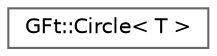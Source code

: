 digraph "类继承关系图"
{
 // LATEX_PDF_SIZE
  bgcolor="transparent";
  edge [fontname=Helvetica,fontsize=10,labelfontname=Helvetica,labelfontsize=10];
  node [fontname=Helvetica,fontsize=10,shape=box,height=0.2,width=0.4];
  rankdir="LR";
  Node0 [id="Node000000",label="GFt::Circle\< T \>",height=0.2,width=0.4,color="grey40", fillcolor="white", style="filled",URL="$class_g_ft_1_1_circle.html",tooltip="圆形模板类"];
}
